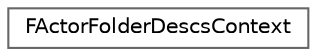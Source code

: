 digraph "Graphical Class Hierarchy"
{
 // INTERACTIVE_SVG=YES
 // LATEX_PDF_SIZE
  bgcolor="transparent";
  edge [fontname=Helvetica,fontsize=10,labelfontname=Helvetica,labelfontsize=10];
  node [fontname=Helvetica,fontsize=10,shape=box,height=0.2,width=0.4];
  rankdir="LR";
  Node0 [id="Node000000",label="FActorFolderDescsContext",height=0.2,width=0.4,color="grey40", fillcolor="white", style="filled",URL="$db/dad/classFActorFolderDescsContext.html",tooltip=" "];
}
